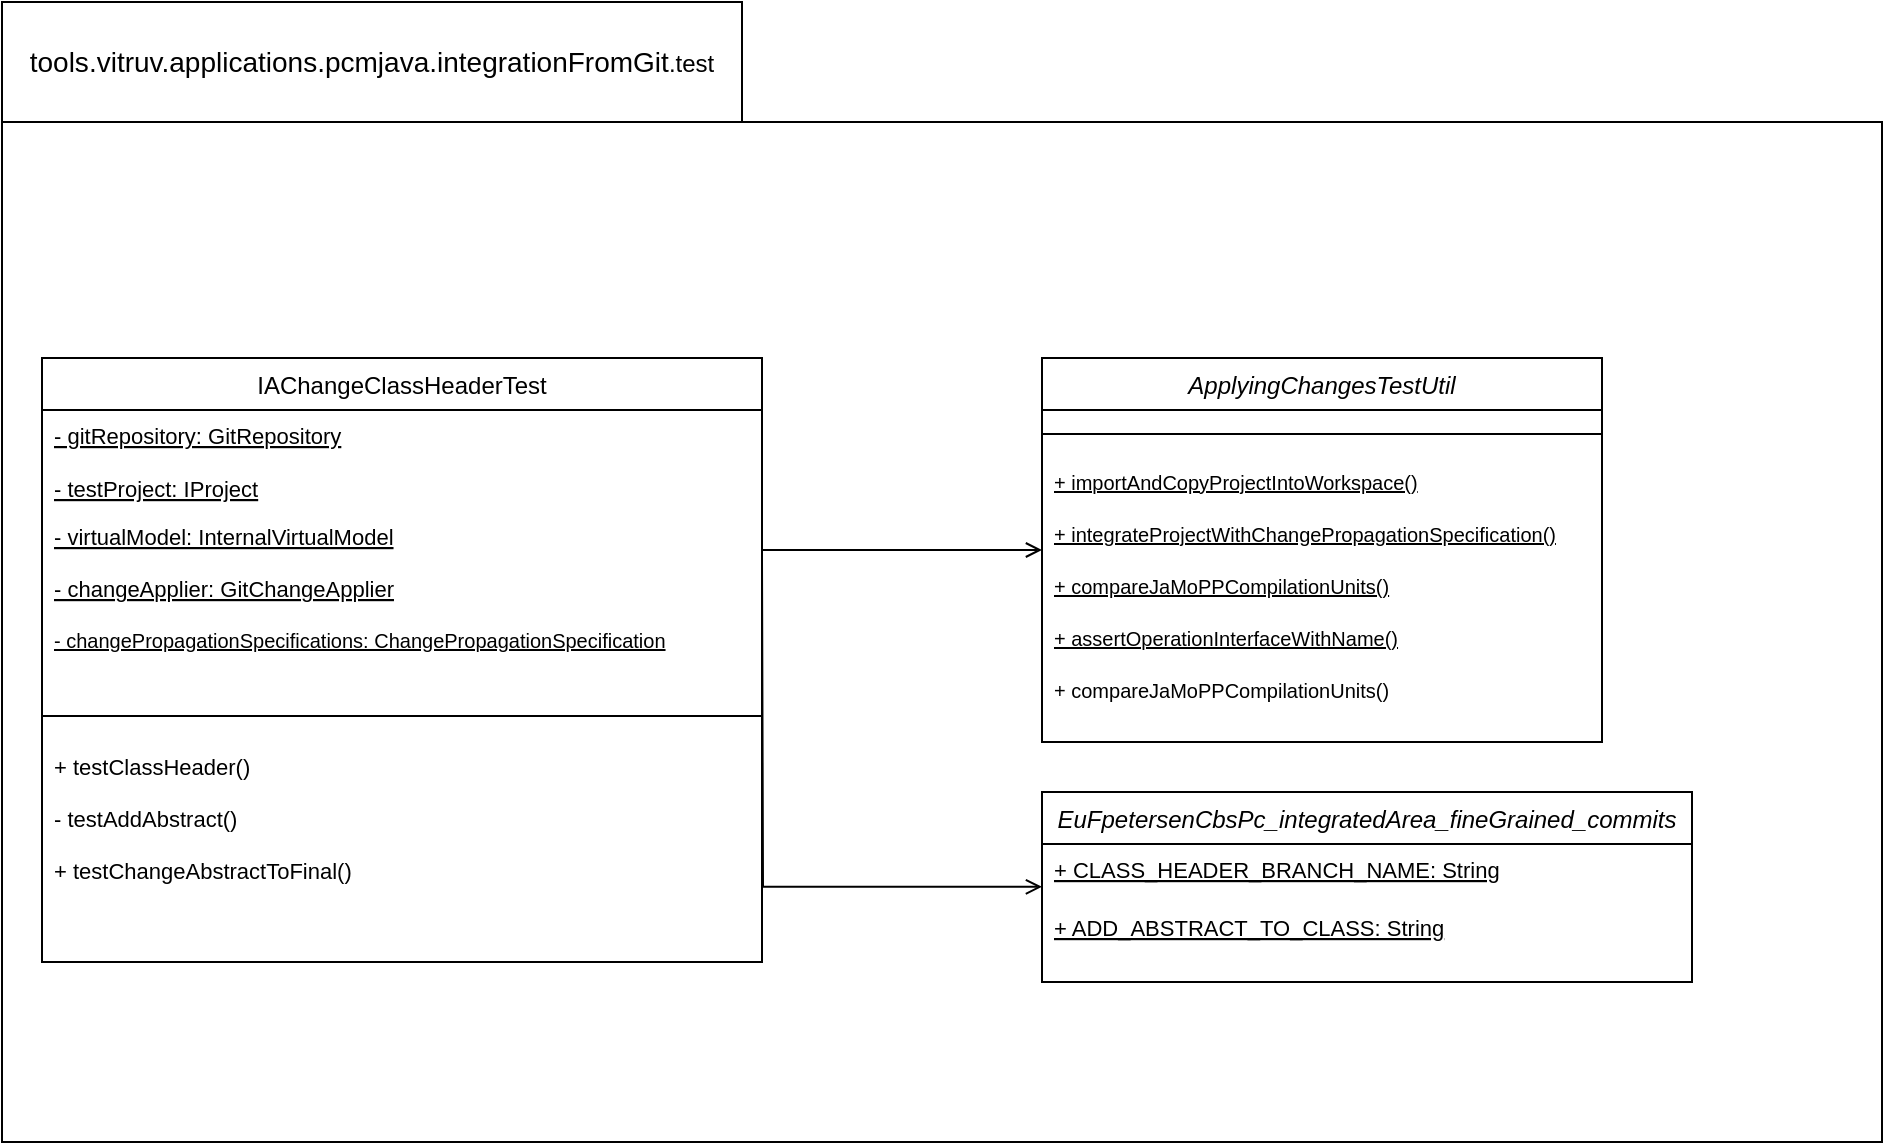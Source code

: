 <mxfile version="13.3.1" type="device"><diagram id="C5RBs43oDa-KdzZeNtuy" name="Page-1"><mxGraphModel dx="2048" dy="1785" grid="1" gridSize="10" guides="1" tooltips="1" connect="1" arrows="1" fold="1" page="1" pageScale="1" pageWidth="827" pageHeight="1169" math="0" shadow="0" extFonts="Permanent Marker^https://fonts.googleapis.com/css?family=Permanent+Marker"><root><mxCell id="WIyWlLk6GJQsqaUBKTNV-0"/><mxCell id="WIyWlLk6GJQsqaUBKTNV-1" parent="WIyWlLk6GJQsqaUBKTNV-0"/><mxCell id="JnWRadQWLIC8ypDXWOyo-7" value="" style="rounded=0;whiteSpace=wrap;html=1;" vertex="1" parent="WIyWlLk6GJQsqaUBKTNV-1"><mxGeometry x="-150" width="940" height="510" as="geometry"/></mxCell><mxCell id="zkfFHV4jXpPFQw0GAbJ--26" value="" style="endArrow=open;shadow=0;strokeWidth=1;strokeColor=#000000;rounded=0;endFill=1;edgeStyle=elbowEdgeStyle;elbow=vertical;" parent="WIyWlLk6GJQsqaUBKTNV-1" source="zkfFHV4jXpPFQw0GAbJ--0" target="zkfFHV4jXpPFQw0GAbJ--17" edge="1"><mxGeometry x="0.5" y="41" relative="1" as="geometry"><mxPoint x="380" y="192" as="sourcePoint"/><mxPoint x="540" y="192" as="targetPoint"/><mxPoint x="-40" y="32" as="offset"/></mxGeometry></mxCell><mxCell id="zkfFHV4jXpPFQw0GAbJ--28" value="" style="resizable=0;align=right;verticalAlign=bottom;labelBackgroundColor=none;fontSize=14;" parent="zkfFHV4jXpPFQw0GAbJ--26" connectable="0" vertex="1"><mxGeometry x="1" relative="1" as="geometry"><mxPoint x="-7" y="1" as="offset"/></mxGeometry></mxCell><mxCell id="JnWRadQWLIC8ypDXWOyo-6" value="&lt;font style=&quot;font-size: 14px&quot;&gt;&lt;span style=&quot;color: rgb(0 , 0 , 0)&quot;&gt;tools&lt;/span&gt;&lt;span style=&quot;color: #000000&quot;&gt;.&lt;/span&gt;&lt;span style=&quot;color: rgb(0 , 0 , 0)&quot;&gt;vitruv&lt;/span&gt;&lt;span style=&quot;color: #000000&quot;&gt;.&lt;/span&gt;&lt;span style=&quot;color: rgb(0 , 0 , 0)&quot;&gt;applications&lt;/span&gt;&lt;span style=&quot;color: #000000&quot;&gt;.&lt;/span&gt;&lt;span style=&quot;color: rgb(0 , 0 , 0)&quot;&gt;pcmjava&lt;/span&gt;&lt;span style=&quot;color: #000000&quot;&gt;.&lt;/span&gt;&lt;span style=&quot;color: rgb(0 , 0 , 0)&quot;&gt;integrationFromGit&lt;/span&gt;&lt;/font&gt;.test" style="rounded=0;whiteSpace=wrap;html=1;fontStyle=0" vertex="1" parent="WIyWlLk6GJQsqaUBKTNV-1"><mxGeometry x="-150" y="-60" width="370" height="60" as="geometry"/></mxCell><mxCell id="JnWRadQWLIC8ypDXWOyo-11" value="+ compareJaMoPPCompilationUnits()" style="text;align=left;verticalAlign=top;spacingLeft=4;spacingRight=4;overflow=hidden;rotatable=0;points=[[0,0.5],[1,0.5]];portConstraint=eastwest;fontSize=10;fontStyle=4" vertex="1" parent="WIyWlLk6GJQsqaUBKTNV-1"><mxGeometry x="370" y="220" width="220" height="26" as="geometry"/></mxCell><mxCell id="zkfFHV4jXpPFQw0GAbJ--17" value="ApplyingChangesTestUtil" style="swimlane;fontStyle=2;align=center;verticalAlign=top;childLayout=stackLayout;horizontal=1;startSize=26;horizontalStack=0;resizeParent=1;resizeLast=0;collapsible=1;marginBottom=0;rounded=0;shadow=0;strokeWidth=1;" parent="WIyWlLk6GJQsqaUBKTNV-1" vertex="1"><mxGeometry x="370" y="118" width="280" height="192" as="geometry"><mxRectangle x="550" y="140" width="160" height="26" as="alternateBounds"/></mxGeometry></mxCell><mxCell id="zkfFHV4jXpPFQw0GAbJ--23" value="" style="line;html=1;strokeWidth=1;align=left;verticalAlign=middle;spacingTop=-1;spacingLeft=3;spacingRight=3;rotatable=0;labelPosition=right;points=[];portConstraint=eastwest;" parent="zkfFHV4jXpPFQw0GAbJ--17" vertex="1"><mxGeometry y="26" width="280" height="24" as="geometry"/></mxCell><mxCell id="zkfFHV4jXpPFQw0GAbJ--24" value="+ importAndCopyProjectIntoWorkspace()" style="text;align=left;verticalAlign=top;spacingLeft=4;spacingRight=4;overflow=hidden;rotatable=0;points=[[0,0.5],[1,0.5]];portConstraint=eastwest;fontSize=10;fontStyle=4" parent="zkfFHV4jXpPFQw0GAbJ--17" vertex="1"><mxGeometry y="50" width="280" height="26" as="geometry"/></mxCell><mxCell id="zkfFHV4jXpPFQw0GAbJ--25" value="+ integrateProjectWithChangePropagationSpecification()" style="text;align=left;verticalAlign=top;spacingLeft=4;spacingRight=4;overflow=hidden;rotatable=0;points=[[0,0.5],[1,0.5]];portConstraint=eastwest;fontSize=10;fontStyle=4" parent="zkfFHV4jXpPFQw0GAbJ--17" vertex="1"><mxGeometry y="76" width="280" height="26" as="geometry"/></mxCell><mxCell id="JnWRadQWLIC8ypDXWOyo-41" value="+ assertOperationInterfaceWithName()" style="text;align=left;verticalAlign=top;spacingLeft=4;spacingRight=4;overflow=hidden;rotatable=0;points=[[0,0.5],[1,0.5]];portConstraint=eastwest;fontSize=10;fontStyle=4" vertex="1" parent="WIyWlLk6GJQsqaUBKTNV-1"><mxGeometry x="370" y="246" width="210" height="26" as="geometry"/></mxCell><mxCell id="JnWRadQWLIC8ypDXWOyo-42" value="+ compareJaMoPPCompilationUnits()" style="text;align=left;verticalAlign=top;spacingLeft=4;spacingRight=4;overflow=hidden;rotatable=0;points=[[0,0.5],[1,0.5]];portConstraint=eastwest;fontSize=10;" vertex="1" parent="WIyWlLk6GJQsqaUBKTNV-1"><mxGeometry x="370" y="272" width="210" height="26" as="geometry"/></mxCell><mxCell id="JnWRadQWLIC8ypDXWOyo-52" value="+ ADD_ABSTRACT_TO_CLASS: String" style="text;align=left;verticalAlign=top;spacingLeft=4;spacingRight=4;overflow=hidden;rotatable=0;points=[[0,0.5],[1,0.5]];portConstraint=eastwest;fontSize=11;fontStyle=4" vertex="1" parent="WIyWlLk6GJQsqaUBKTNV-1"><mxGeometry x="370" y="390" width="325" height="26" as="geometry"/></mxCell><mxCell id="JnWRadQWLIC8ypDXWOyo-48" value="EuFpetersenCbsPc_integratedArea_fineGrained_commits" style="swimlane;fontStyle=2;align=center;verticalAlign=top;childLayout=stackLayout;horizontal=1;startSize=26;horizontalStack=0;resizeParent=1;resizeLast=0;collapsible=1;marginBottom=0;rounded=0;shadow=0;strokeWidth=1;" vertex="1" parent="WIyWlLk6GJQsqaUBKTNV-1"><mxGeometry x="370" y="335" width="325" height="95" as="geometry"><mxRectangle x="230" y="140" width="160" height="26" as="alternateBounds"/></mxGeometry></mxCell><mxCell id="JnWRadQWLIC8ypDXWOyo-49" value="+ CLASS_HEADER_BRANCH_NAME: String" style="text;align=left;verticalAlign=top;spacingLeft=4;spacingRight=4;overflow=hidden;rotatable=0;points=[[0,0.5],[1,0.5]];portConstraint=eastwest;fontSize=11;fontStyle=4" vertex="1" parent="JnWRadQWLIC8ypDXWOyo-48"><mxGeometry y="26" width="325" height="26" as="geometry"/></mxCell><mxCell id="JnWRadQWLIC8ypDXWOyo-55" value="- virtualModel: InternalVirtualModel" style="text;align=left;verticalAlign=middle;spacingLeft=4;spacingRight=4;overflow=hidden;rotatable=0;points=[[0,0.5],[1,0.5]];portConstraint=eastwest;fontSize=11;fontStyle=4" vertex="1" parent="WIyWlLk6GJQsqaUBKTNV-1"><mxGeometry x="-130" y="194" width="200" height="26" as="geometry"/></mxCell><mxCell id="JnWRadQWLIC8ypDXWOyo-56" value="- changeApplier: GitChangeApplier" style="text;align=left;verticalAlign=middle;spacingLeft=4;spacingRight=4;overflow=hidden;rotatable=0;points=[[0,0.5],[1,0.5]];portConstraint=eastwest;fontSize=11;fontStyle=4" vertex="1" parent="WIyWlLk6GJQsqaUBKTNV-1"><mxGeometry x="-130" y="220" width="200" height="26" as="geometry"/></mxCell><mxCell id="JnWRadQWLIC8ypDXWOyo-57" value="+ testClassHeader()" style="text;align=left;verticalAlign=middle;spacingLeft=4;spacingRight=4;overflow=hidden;rotatable=0;points=[[0,0.5],[1,0.5]];portConstraint=eastwest;fontSize=11;fontStyle=0" vertex="1" parent="WIyWlLk6GJQsqaUBKTNV-1"><mxGeometry x="-130" y="309" width="200" height="26" as="geometry"/></mxCell><mxCell id="JnWRadQWLIC8ypDXWOyo-61" style="edgeStyle=orthogonalEdgeStyle;rounded=0;orthogonalLoop=1;jettySize=auto;html=1;entryX=0;entryY=0.824;entryDx=0;entryDy=0;entryPerimeter=0;endArrow=open;endFill=0;strokeColor=#000000;fontSize=10;fontColor=#000000;" edge="1" parent="WIyWlLk6GJQsqaUBKTNV-1" target="JnWRadQWLIC8ypDXWOyo-49"><mxGeometry relative="1" as="geometry"><mxPoint x="230" y="220" as="sourcePoint"/></mxGeometry></mxCell><mxCell id="JnWRadQWLIC8ypDXWOyo-58" value="- changePropagationSpecifications: ChangePropagationSpecification" style="text;align=left;verticalAlign=middle;spacingLeft=4;spacingRight=4;overflow=hidden;rotatable=0;points=[[0,0.5],[1,0.5]];portConstraint=eastwest;fontSize=10;fontStyle=4" vertex="1" parent="WIyWlLk6GJQsqaUBKTNV-1"><mxGeometry x="-130" y="246" width="330" height="26" as="geometry"/></mxCell><mxCell id="zkfFHV4jXpPFQw0GAbJ--0" value="IAChangeClassHeaderTest" style="swimlane;fontStyle=0;align=center;verticalAlign=middle;childLayout=stackLayout;horizontal=1;startSize=26;horizontalStack=0;resizeParent=1;resizeLast=0;collapsible=1;marginBottom=0;rounded=0;shadow=0;strokeWidth=1;" parent="WIyWlLk6GJQsqaUBKTNV-1" vertex="1"><mxGeometry x="-130" y="118" width="360" height="302" as="geometry"><mxRectangle x="230" y="140" width="160" height="26" as="alternateBounds"/></mxGeometry></mxCell><mxCell id="zkfFHV4jXpPFQw0GAbJ--1" value="- gitRepository: GitRepository" style="text;align=left;verticalAlign=top;spacingLeft=4;spacingRight=4;overflow=hidden;rotatable=0;points=[[0,0.5],[1,0.5]];portConstraint=eastwest;fontSize=11;fontStyle=4" parent="zkfFHV4jXpPFQw0GAbJ--0" vertex="1"><mxGeometry y="26" width="360" height="26" as="geometry"/></mxCell><mxCell id="zkfFHV4jXpPFQw0GAbJ--5" value="- testProject: IProject" style="text;align=left;verticalAlign=middle;spacingLeft=4;spacingRight=4;overflow=hidden;rotatable=0;points=[[0,0.5],[1,0.5]];portConstraint=eastwest;fontSize=11;fontStyle=4" parent="zkfFHV4jXpPFQw0GAbJ--0" vertex="1"><mxGeometry y="52" width="360" height="26" as="geometry"/></mxCell><mxCell id="zkfFHV4jXpPFQw0GAbJ--4" value="" style="line;html=1;strokeWidth=1;align=left;verticalAlign=middle;spacingTop=-1;spacingLeft=3;spacingRight=3;rotatable=0;labelPosition=right;points=[];portConstraint=eastwest;" parent="zkfFHV4jXpPFQw0GAbJ--0" vertex="1"><mxGeometry y="78" width="360" height="202" as="geometry"/></mxCell><mxCell id="JnWRadQWLIC8ypDXWOyo-59" value="- testAddAbstract()" style="text;align=left;verticalAlign=middle;spacingLeft=4;spacingRight=4;overflow=hidden;rotatable=0;points=[[0,0.5],[1,0.5]];portConstraint=eastwest;fontSize=11;fontStyle=0" vertex="1" parent="WIyWlLk6GJQsqaUBKTNV-1"><mxGeometry x="-130" y="335" width="200" height="26" as="geometry"/></mxCell><mxCell id="JnWRadQWLIC8ypDXWOyo-60" value="+ testChangeAbstractToFinal()" style="text;align=left;verticalAlign=middle;spacingLeft=4;spacingRight=4;overflow=hidden;rotatable=0;points=[[0,0.5],[1,0.5]];portConstraint=eastwest;fontSize=11;fontStyle=0" vertex="1" parent="WIyWlLk6GJQsqaUBKTNV-1"><mxGeometry x="-130" y="361" width="200" height="26" as="geometry"/></mxCell></root></mxGraphModel></diagram></mxfile>